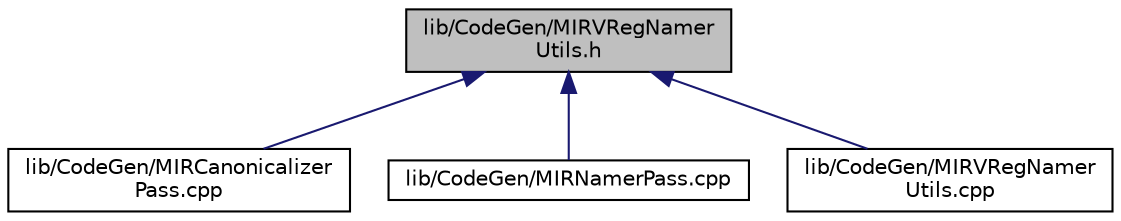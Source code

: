digraph "lib/CodeGen/MIRVRegNamerUtils.h"
{
 // LATEX_PDF_SIZE
  bgcolor="transparent";
  edge [fontname="Helvetica",fontsize="10",labelfontname="Helvetica",labelfontsize="10"];
  node [fontname="Helvetica",fontsize="10",shape=record];
  Node1 [label="lib/CodeGen/MIRVRegNamer\lUtils.h",height=0.2,width=0.4,color="black", fillcolor="grey75", style="filled", fontcolor="black",tooltip=" "];
  Node1 -> Node2 [dir="back",color="midnightblue",fontsize="10",style="solid",fontname="Helvetica"];
  Node2 [label="lib/CodeGen/MIRCanonicalizer\lPass.cpp",height=0.2,width=0.4,color="black",URL="$MIRCanonicalizerPass_8cpp.html",tooltip=" "];
  Node1 -> Node3 [dir="back",color="midnightblue",fontsize="10",style="solid",fontname="Helvetica"];
  Node3 [label="lib/CodeGen/MIRNamerPass.cpp",height=0.2,width=0.4,color="black",URL="$MIRNamerPass_8cpp.html",tooltip=" "];
  Node1 -> Node4 [dir="back",color="midnightblue",fontsize="10",style="solid",fontname="Helvetica"];
  Node4 [label="lib/CodeGen/MIRVRegNamer\lUtils.cpp",height=0.2,width=0.4,color="black",URL="$MIRVRegNamerUtils_8cpp.html",tooltip=" "];
}
